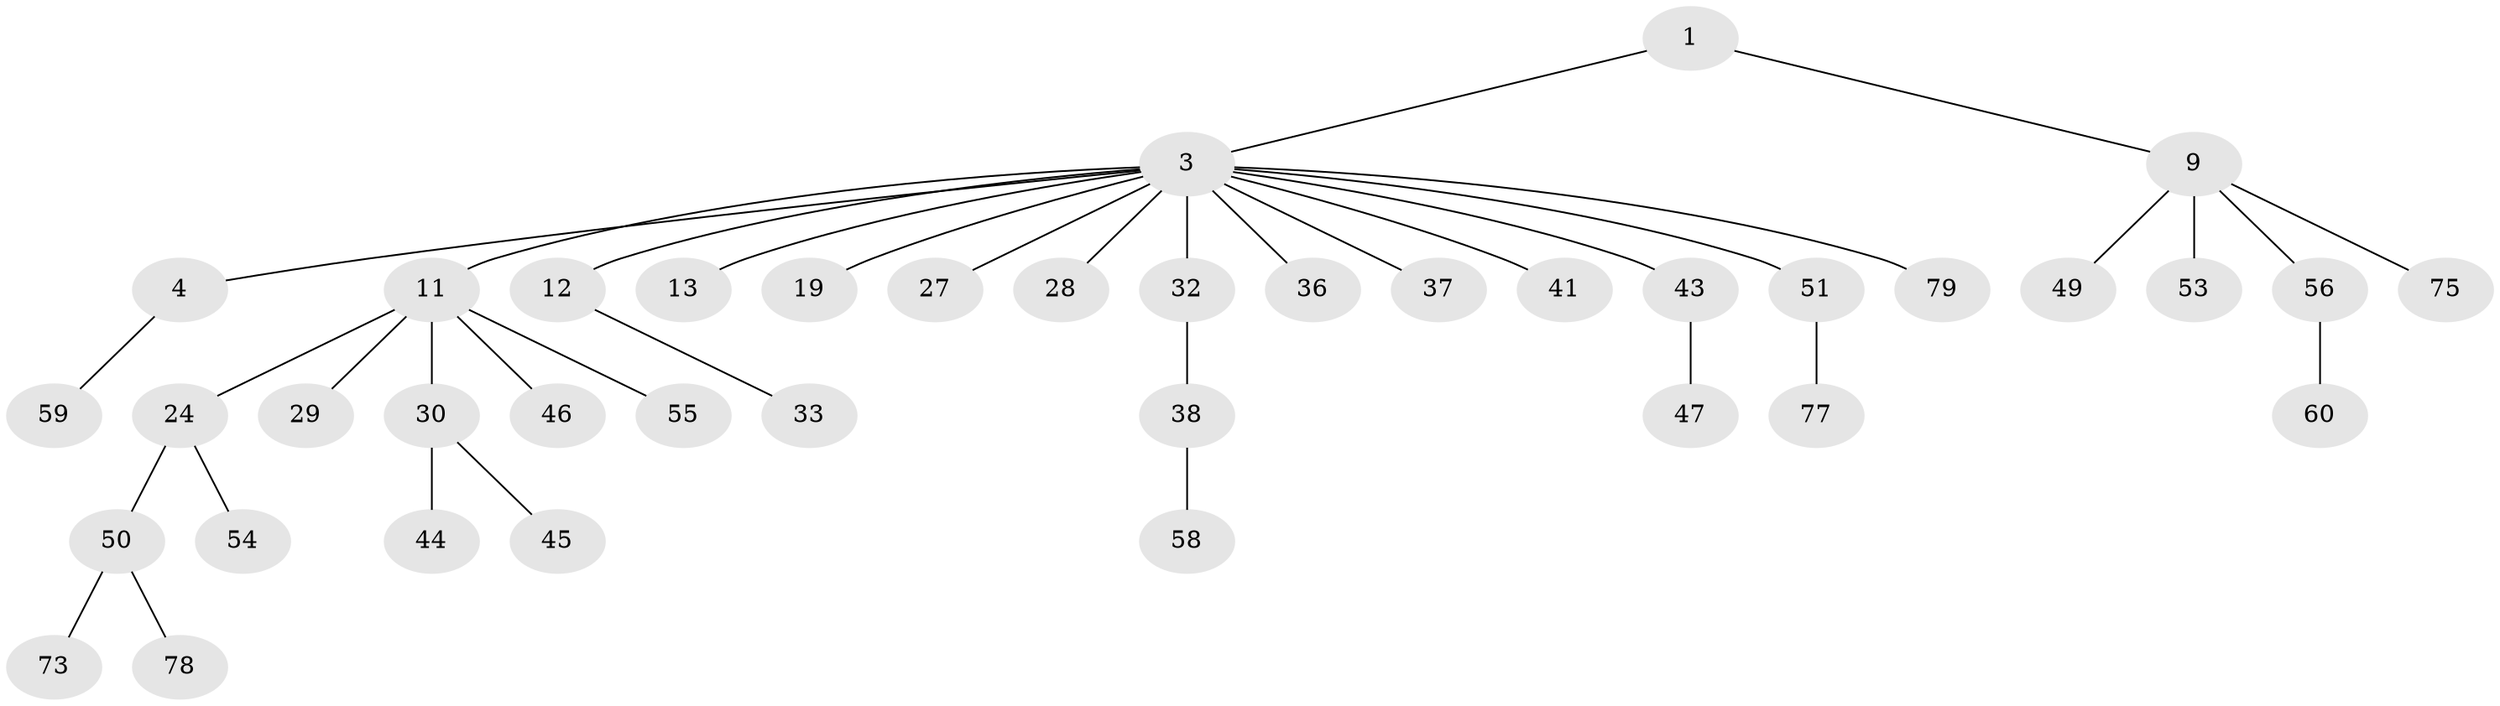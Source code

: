 // original degree distribution, {3: 0.10126582278481013, 1: 0.5189873417721519, 8: 0.012658227848101266, 5: 0.0379746835443038, 6: 0.02531645569620253, 2: 0.25316455696202533, 4: 0.05063291139240506}
// Generated by graph-tools (version 1.1) at 2025/19/03/04/25 18:19:04]
// undirected, 39 vertices, 38 edges
graph export_dot {
graph [start="1"]
  node [color=gray90,style=filled];
  1 [super="+2"];
  3 [super="+5+17+70+67"];
  4 [super="+10+20"];
  9 [super="+40+22"];
  11 [super="+14+25"];
  12 [super="+74+21"];
  13 [super="+65+15+57+34"];
  19;
  24 [super="+35"];
  27;
  28;
  29 [super="+61"];
  30;
  32;
  33 [super="+66+71+64"];
  36;
  37;
  38;
  41;
  43;
  44 [super="+63"];
  45;
  46;
  47 [super="+52"];
  49;
  50 [super="+62"];
  51;
  53;
  54;
  55;
  56;
  58;
  59;
  60 [super="+68"];
  73;
  75;
  77;
  78;
  79;
  1 -- 3;
  1 -- 9;
  3 -- 4;
  3 -- 11;
  3 -- 37;
  3 -- 32;
  3 -- 36;
  3 -- 41;
  3 -- 43;
  3 -- 12;
  3 -- 13;
  3 -- 79;
  3 -- 19;
  3 -- 51;
  3 -- 27;
  3 -- 28;
  4 -- 59;
  9 -- 49;
  9 -- 56;
  9 -- 75;
  9 -- 53;
  11 -- 24;
  11 -- 29;
  11 -- 46;
  11 -- 30;
  11 -- 55;
  12 -- 33;
  24 -- 50;
  24 -- 54;
  30 -- 44;
  30 -- 45;
  32 -- 38;
  38 -- 58;
  43 -- 47;
  50 -- 73;
  50 -- 78;
  51 -- 77;
  56 -- 60;
}
